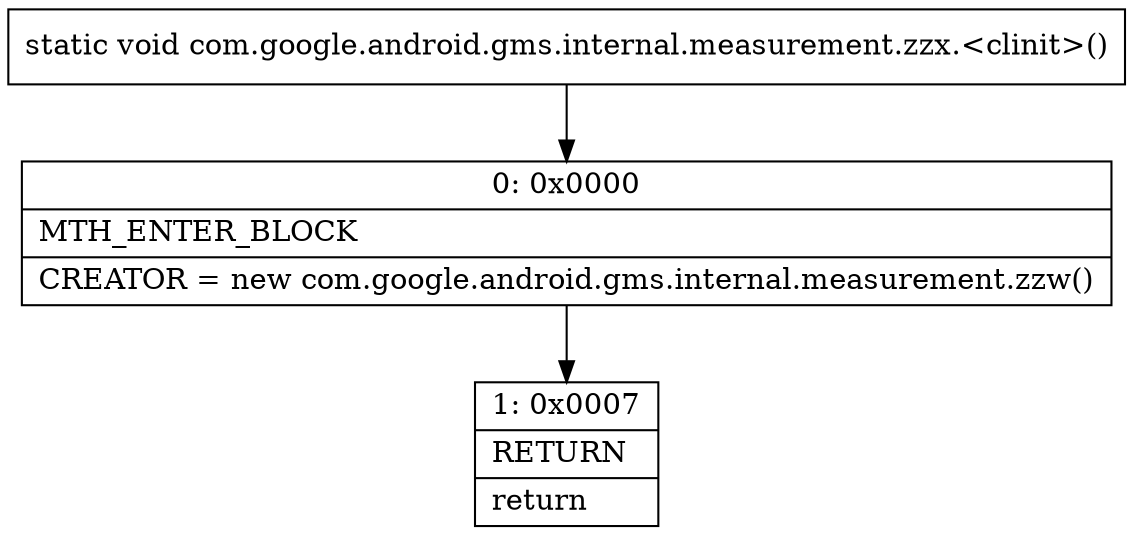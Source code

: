 digraph "CFG forcom.google.android.gms.internal.measurement.zzx.\<clinit\>()V" {
Node_0 [shape=record,label="{0\:\ 0x0000|MTH_ENTER_BLOCK\l|CREATOR = new com.google.android.gms.internal.measurement.zzw()\l}"];
Node_1 [shape=record,label="{1\:\ 0x0007|RETURN\l|return\l}"];
MethodNode[shape=record,label="{static void com.google.android.gms.internal.measurement.zzx.\<clinit\>() }"];
MethodNode -> Node_0;
Node_0 -> Node_1;
}

